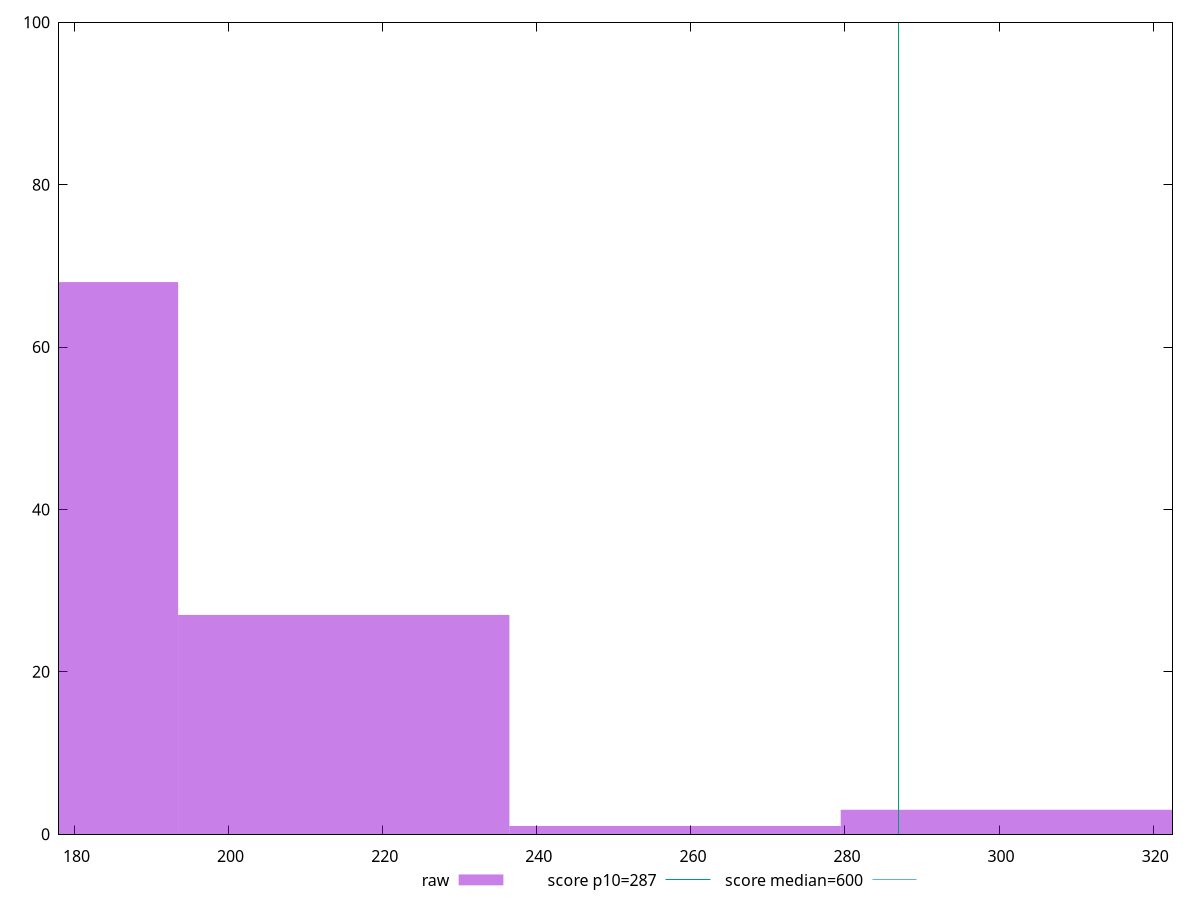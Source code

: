 reset

$raw <<EOF
214.95573295376278 27
171.96458636301023 68
300.9380261352679 3
257.94687954451535 1
343.92917272602045 1
EOF

set key outside below
set boxwidth 42.99114659075256
set xrange [177.9999999999991:322.5]
set yrange [0:100]
set trange [0:100]
set style fill transparent solid 0.5 noborder

set parametric
set terminal svg size 640, 490 enhanced background rgb 'white'
set output "report_00018_2021-02-10T15-25-16.877Z/total-blocking-time/samples/pages/raw/histogram.svg"

plot $raw title "raw" with boxes, \
     287,t title "score p10=287", \
     600,t title "score median=600"

reset

